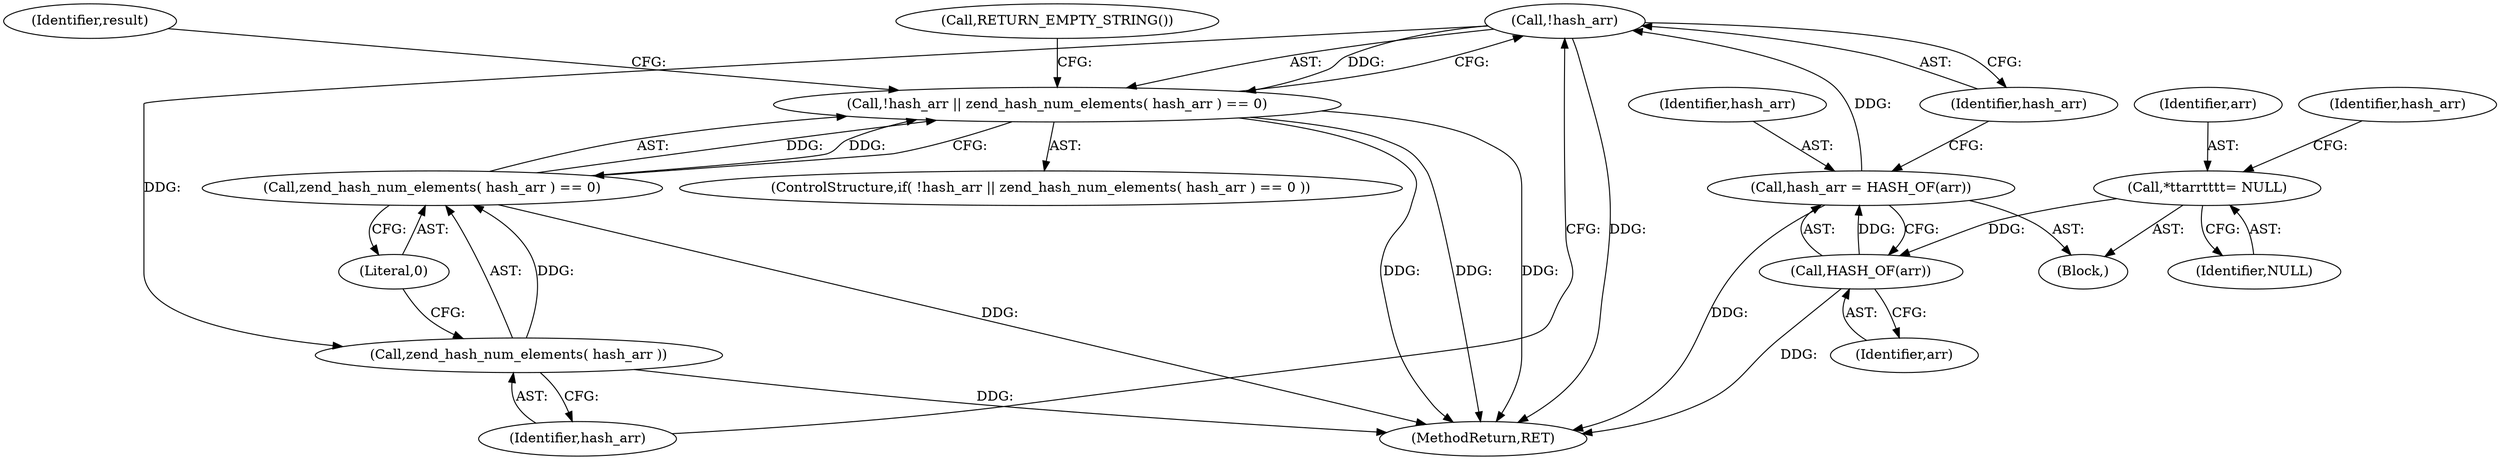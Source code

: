 digraph "0_php-src_97eff7eb57fc2320c267a949cffd622c38712484?w=1_11@pointer" {
"1000152" [label="(Call,!hash_arr)"];
"1000146" [label="(Call,hash_arr = HASH_OF(arr))"];
"1000148" [label="(Call,HASH_OF(arr))"];
"1000120" [label="(Call,*\t\tarr\t\t\t\t= NULL)"];
"1000151" [label="(Call,!hash_arr || zend_hash_num_elements( hash_arr ) == 0)"];
"1000155" [label="(Call,zend_hash_num_elements( hash_arr ))"];
"1000154" [label="(Call,zend_hash_num_elements( hash_arr ) == 0)"];
"1000146" [label="(Call,hash_arr = HASH_OF(arr))"];
"1000154" [label="(Call,zend_hash_num_elements( hash_arr ) == 0)"];
"1000153" [label="(Identifier,hash_arr)"];
"1000155" [label="(Call,zend_hash_num_elements( hash_arr ))"];
"1000157" [label="(Literal,0)"];
"1000152" [label="(Call,!hash_arr)"];
"1000159" [label="(Call,RETURN_EMPTY_STRING())"];
"1000187" [label="(MethodReturn,RET)"];
"1000125" [label="(Identifier,hash_arr)"];
"1000150" [label="(ControlStructure,if( !hash_arr || zend_hash_num_elements( hash_arr ) == 0 ))"];
"1000120" [label="(Call,*\t\tarr\t\t\t\t= NULL)"];
"1000122" [label="(Identifier,NULL)"];
"1000156" [label="(Identifier,hash_arr)"];
"1000163" [label="(Identifier,result)"];
"1000151" [label="(Call,!hash_arr || zend_hash_num_elements( hash_arr ) == 0)"];
"1000102" [label="(Block,)"];
"1000121" [label="(Identifier,arr)"];
"1000148" [label="(Call,HASH_OF(arr))"];
"1000147" [label="(Identifier,hash_arr)"];
"1000149" [label="(Identifier,arr)"];
"1000152" -> "1000151"  [label="AST: "];
"1000152" -> "1000153"  [label="CFG: "];
"1000153" -> "1000152"  [label="AST: "];
"1000156" -> "1000152"  [label="CFG: "];
"1000151" -> "1000152"  [label="CFG: "];
"1000152" -> "1000187"  [label="DDG: "];
"1000152" -> "1000151"  [label="DDG: "];
"1000146" -> "1000152"  [label="DDG: "];
"1000152" -> "1000155"  [label="DDG: "];
"1000146" -> "1000102"  [label="AST: "];
"1000146" -> "1000148"  [label="CFG: "];
"1000147" -> "1000146"  [label="AST: "];
"1000148" -> "1000146"  [label="AST: "];
"1000153" -> "1000146"  [label="CFG: "];
"1000146" -> "1000187"  [label="DDG: "];
"1000148" -> "1000146"  [label="DDG: "];
"1000148" -> "1000149"  [label="CFG: "];
"1000149" -> "1000148"  [label="AST: "];
"1000148" -> "1000187"  [label="DDG: "];
"1000120" -> "1000148"  [label="DDG: "];
"1000120" -> "1000102"  [label="AST: "];
"1000120" -> "1000122"  [label="CFG: "];
"1000121" -> "1000120"  [label="AST: "];
"1000122" -> "1000120"  [label="AST: "];
"1000125" -> "1000120"  [label="CFG: "];
"1000151" -> "1000150"  [label="AST: "];
"1000151" -> "1000154"  [label="CFG: "];
"1000154" -> "1000151"  [label="AST: "];
"1000159" -> "1000151"  [label="CFG: "];
"1000163" -> "1000151"  [label="CFG: "];
"1000151" -> "1000187"  [label="DDG: "];
"1000151" -> "1000187"  [label="DDG: "];
"1000151" -> "1000187"  [label="DDG: "];
"1000154" -> "1000151"  [label="DDG: "];
"1000154" -> "1000151"  [label="DDG: "];
"1000155" -> "1000154"  [label="AST: "];
"1000155" -> "1000156"  [label="CFG: "];
"1000156" -> "1000155"  [label="AST: "];
"1000157" -> "1000155"  [label="CFG: "];
"1000155" -> "1000187"  [label="DDG: "];
"1000155" -> "1000154"  [label="DDG: "];
"1000154" -> "1000157"  [label="CFG: "];
"1000157" -> "1000154"  [label="AST: "];
"1000154" -> "1000187"  [label="DDG: "];
}
